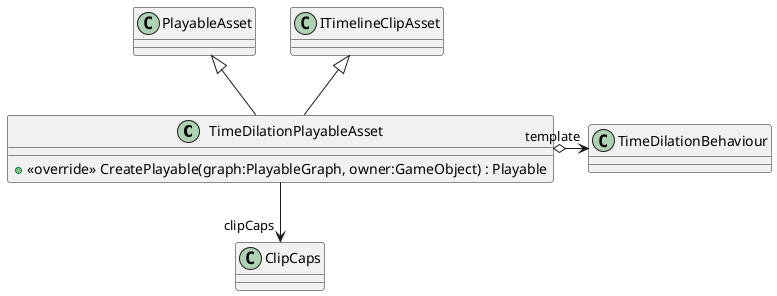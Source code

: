 @startuml
class TimeDilationPlayableAsset {
    + <<override>> CreatePlayable(graph:PlayableGraph, owner:GameObject) : Playable
}
PlayableAsset <|-- TimeDilationPlayableAsset
ITimelineClipAsset <|-- TimeDilationPlayableAsset
TimeDilationPlayableAsset o-> "template" TimeDilationBehaviour
TimeDilationPlayableAsset --> "clipCaps" ClipCaps
@enduml
